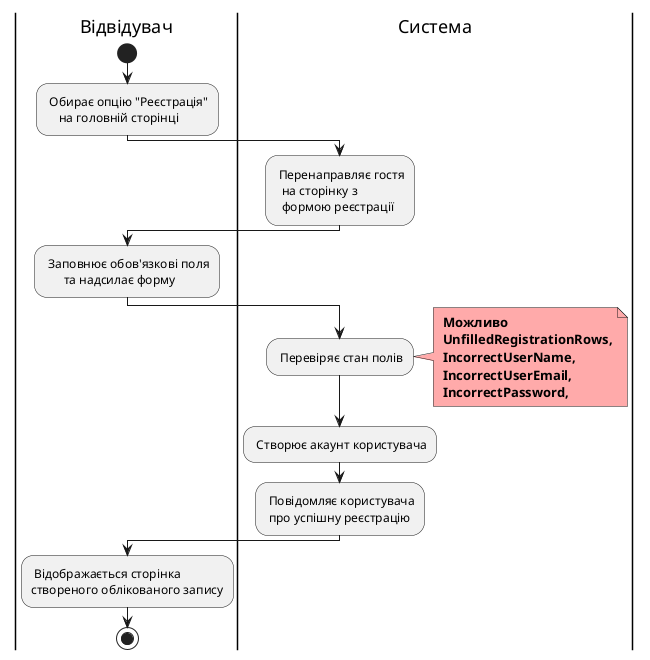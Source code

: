 <center style="
    border-radius:4px;
    border: 1px solid #cfd7e6;
    box-shadow: 0 1px 3px 0 rgba(89,105,129,.05), 0 1px 1px 0 rgba(0,0,0,.025);
    padding: 1em;"
    >


@startuml

    |Відвідувач|
        start
        : Обирає опцію "Реєстрація" 
            на головній сторінці;
    |Система|
        : Перенаправляє гостя 
          на сторінку з 
          формою реєстрації;
    |Відвідувач|
        : Заповнює обов'язкові поля 
              та надсилає форму;
    |Система|
        : Перевіряє стан полів;
        note right #ffaaaa
        <b> Можливо
        <b> UnfilledRegistrationRows,
        <b> IncorrectUserName,
        <b> IncorrectUserEmail,
        <b> IncorrectPassword,
        end note
        
        : Створює акаунт користувача;
        : Повідомляє користувача 
         про успішну реєстрацію;
    |Відвідувач|
        : Відображається сторінка 
        створеного облікованого запису;
        stop;

@enduml



</center>